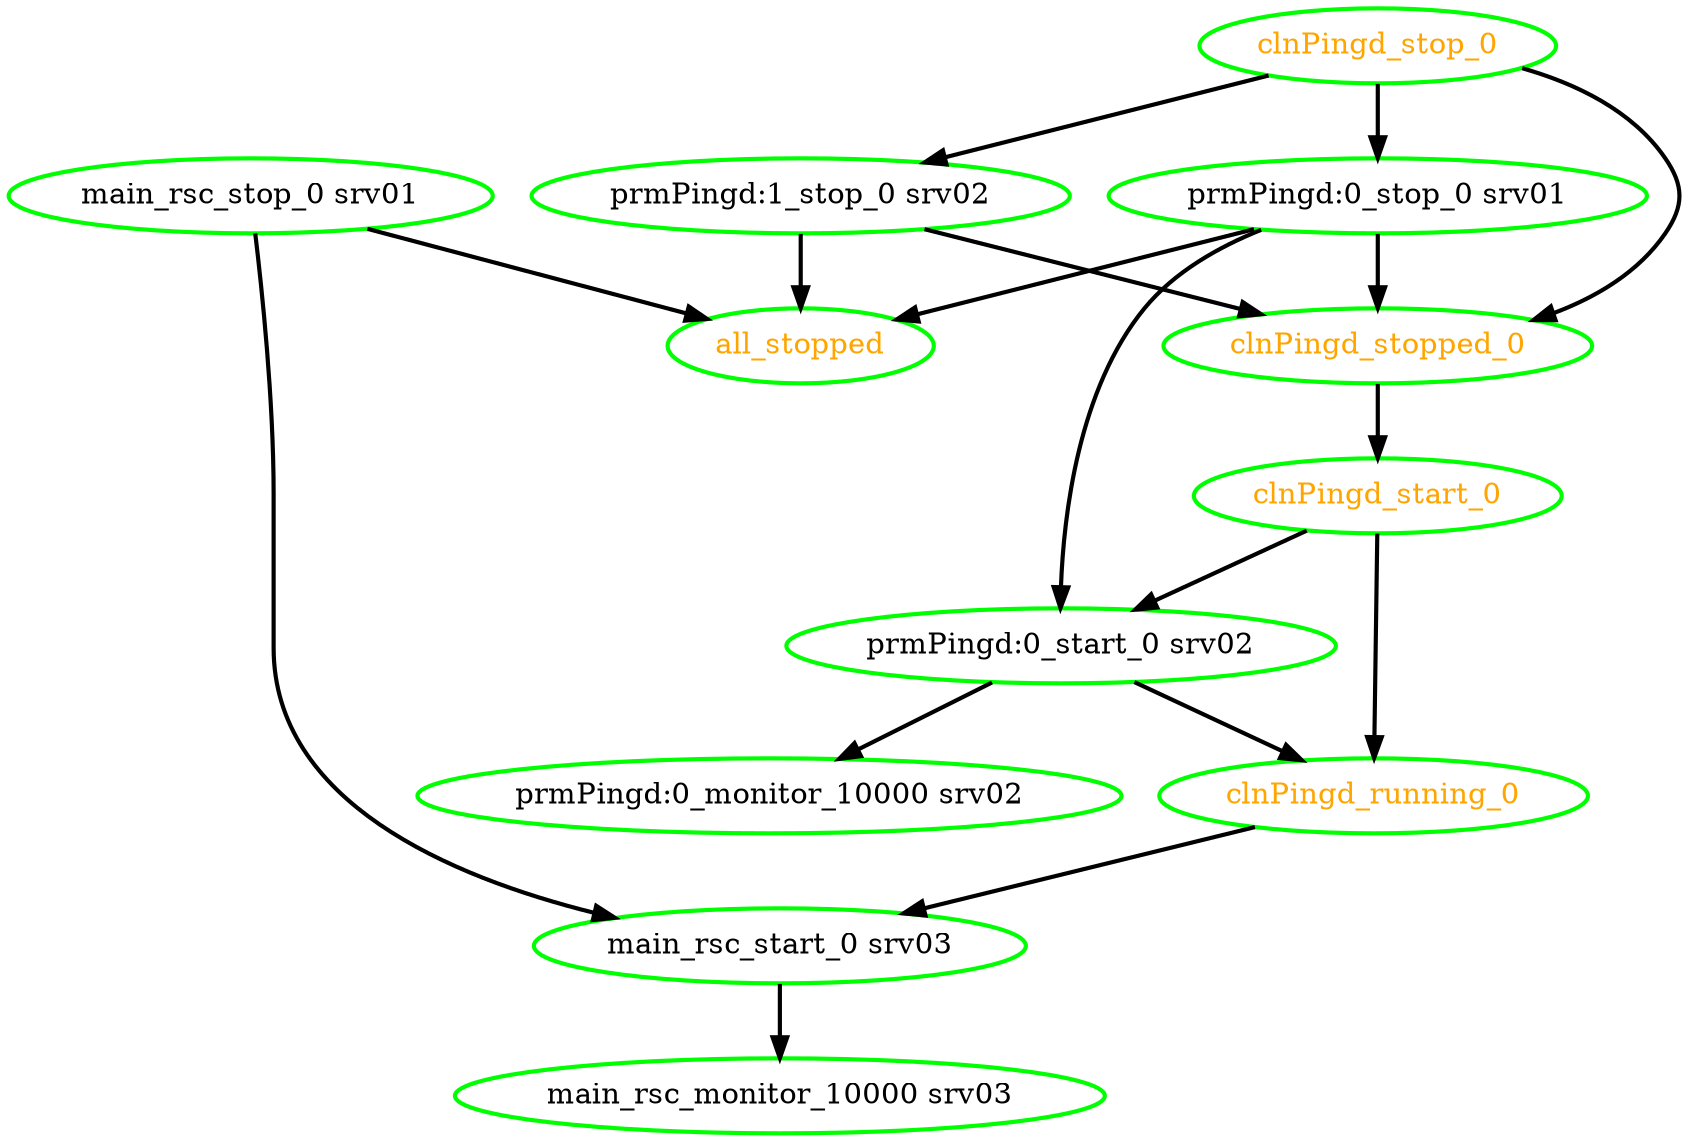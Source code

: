 digraph "g" {
"all_stopped" [ style=bold color="green" fontcolor="orange" ]
"clnPingd_running_0" -> "main_rsc_start_0 srv03" [ style = bold]
"clnPingd_running_0" [ style=bold color="green" fontcolor="orange" ]
"clnPingd_start_0" -> "clnPingd_running_0" [ style = bold]
"clnPingd_start_0" -> "prmPingd:0_start_0 srv02" [ style = bold]
"clnPingd_start_0" [ style=bold color="green" fontcolor="orange" ]
"clnPingd_stop_0" -> "clnPingd_stopped_0" [ style = bold]
"clnPingd_stop_0" -> "prmPingd:0_stop_0 srv01" [ style = bold]
"clnPingd_stop_0" -> "prmPingd:1_stop_0 srv02" [ style = bold]
"clnPingd_stop_0" [ style=bold color="green" fontcolor="orange" ]
"clnPingd_stopped_0" -> "clnPingd_start_0" [ style = bold]
"clnPingd_stopped_0" [ style=bold color="green" fontcolor="orange" ]
"main_rsc_monitor_10000 srv03" [ style=bold color="green" fontcolor="black" ]
"main_rsc_start_0 srv03" -> "main_rsc_monitor_10000 srv03" [ style = bold]
"main_rsc_start_0 srv03" [ style=bold color="green" fontcolor="black" ]
"main_rsc_stop_0 srv01" -> "all_stopped" [ style = bold]
"main_rsc_stop_0 srv01" -> "main_rsc_start_0 srv03" [ style = bold]
"main_rsc_stop_0 srv01" [ style=bold color="green" fontcolor="black" ]
"prmPingd:0_monitor_10000 srv02" [ style=bold color="green" fontcolor="black" ]
"prmPingd:0_start_0 srv02" -> "clnPingd_running_0" [ style = bold]
"prmPingd:0_start_0 srv02" -> "prmPingd:0_monitor_10000 srv02" [ style = bold]
"prmPingd:0_start_0 srv02" [ style=bold color="green" fontcolor="black" ]
"prmPingd:0_stop_0 srv01" -> "all_stopped" [ style = bold]
"prmPingd:0_stop_0 srv01" -> "clnPingd_stopped_0" [ style = bold]
"prmPingd:0_stop_0 srv01" -> "prmPingd:0_start_0 srv02" [ style = bold]
"prmPingd:0_stop_0 srv01" [ style=bold color="green" fontcolor="black" ]
"prmPingd:1_stop_0 srv02" -> "all_stopped" [ style = bold]
"prmPingd:1_stop_0 srv02" -> "clnPingd_stopped_0" [ style = bold]
"prmPingd:1_stop_0 srv02" [ style=bold color="green" fontcolor="black" ]
}
